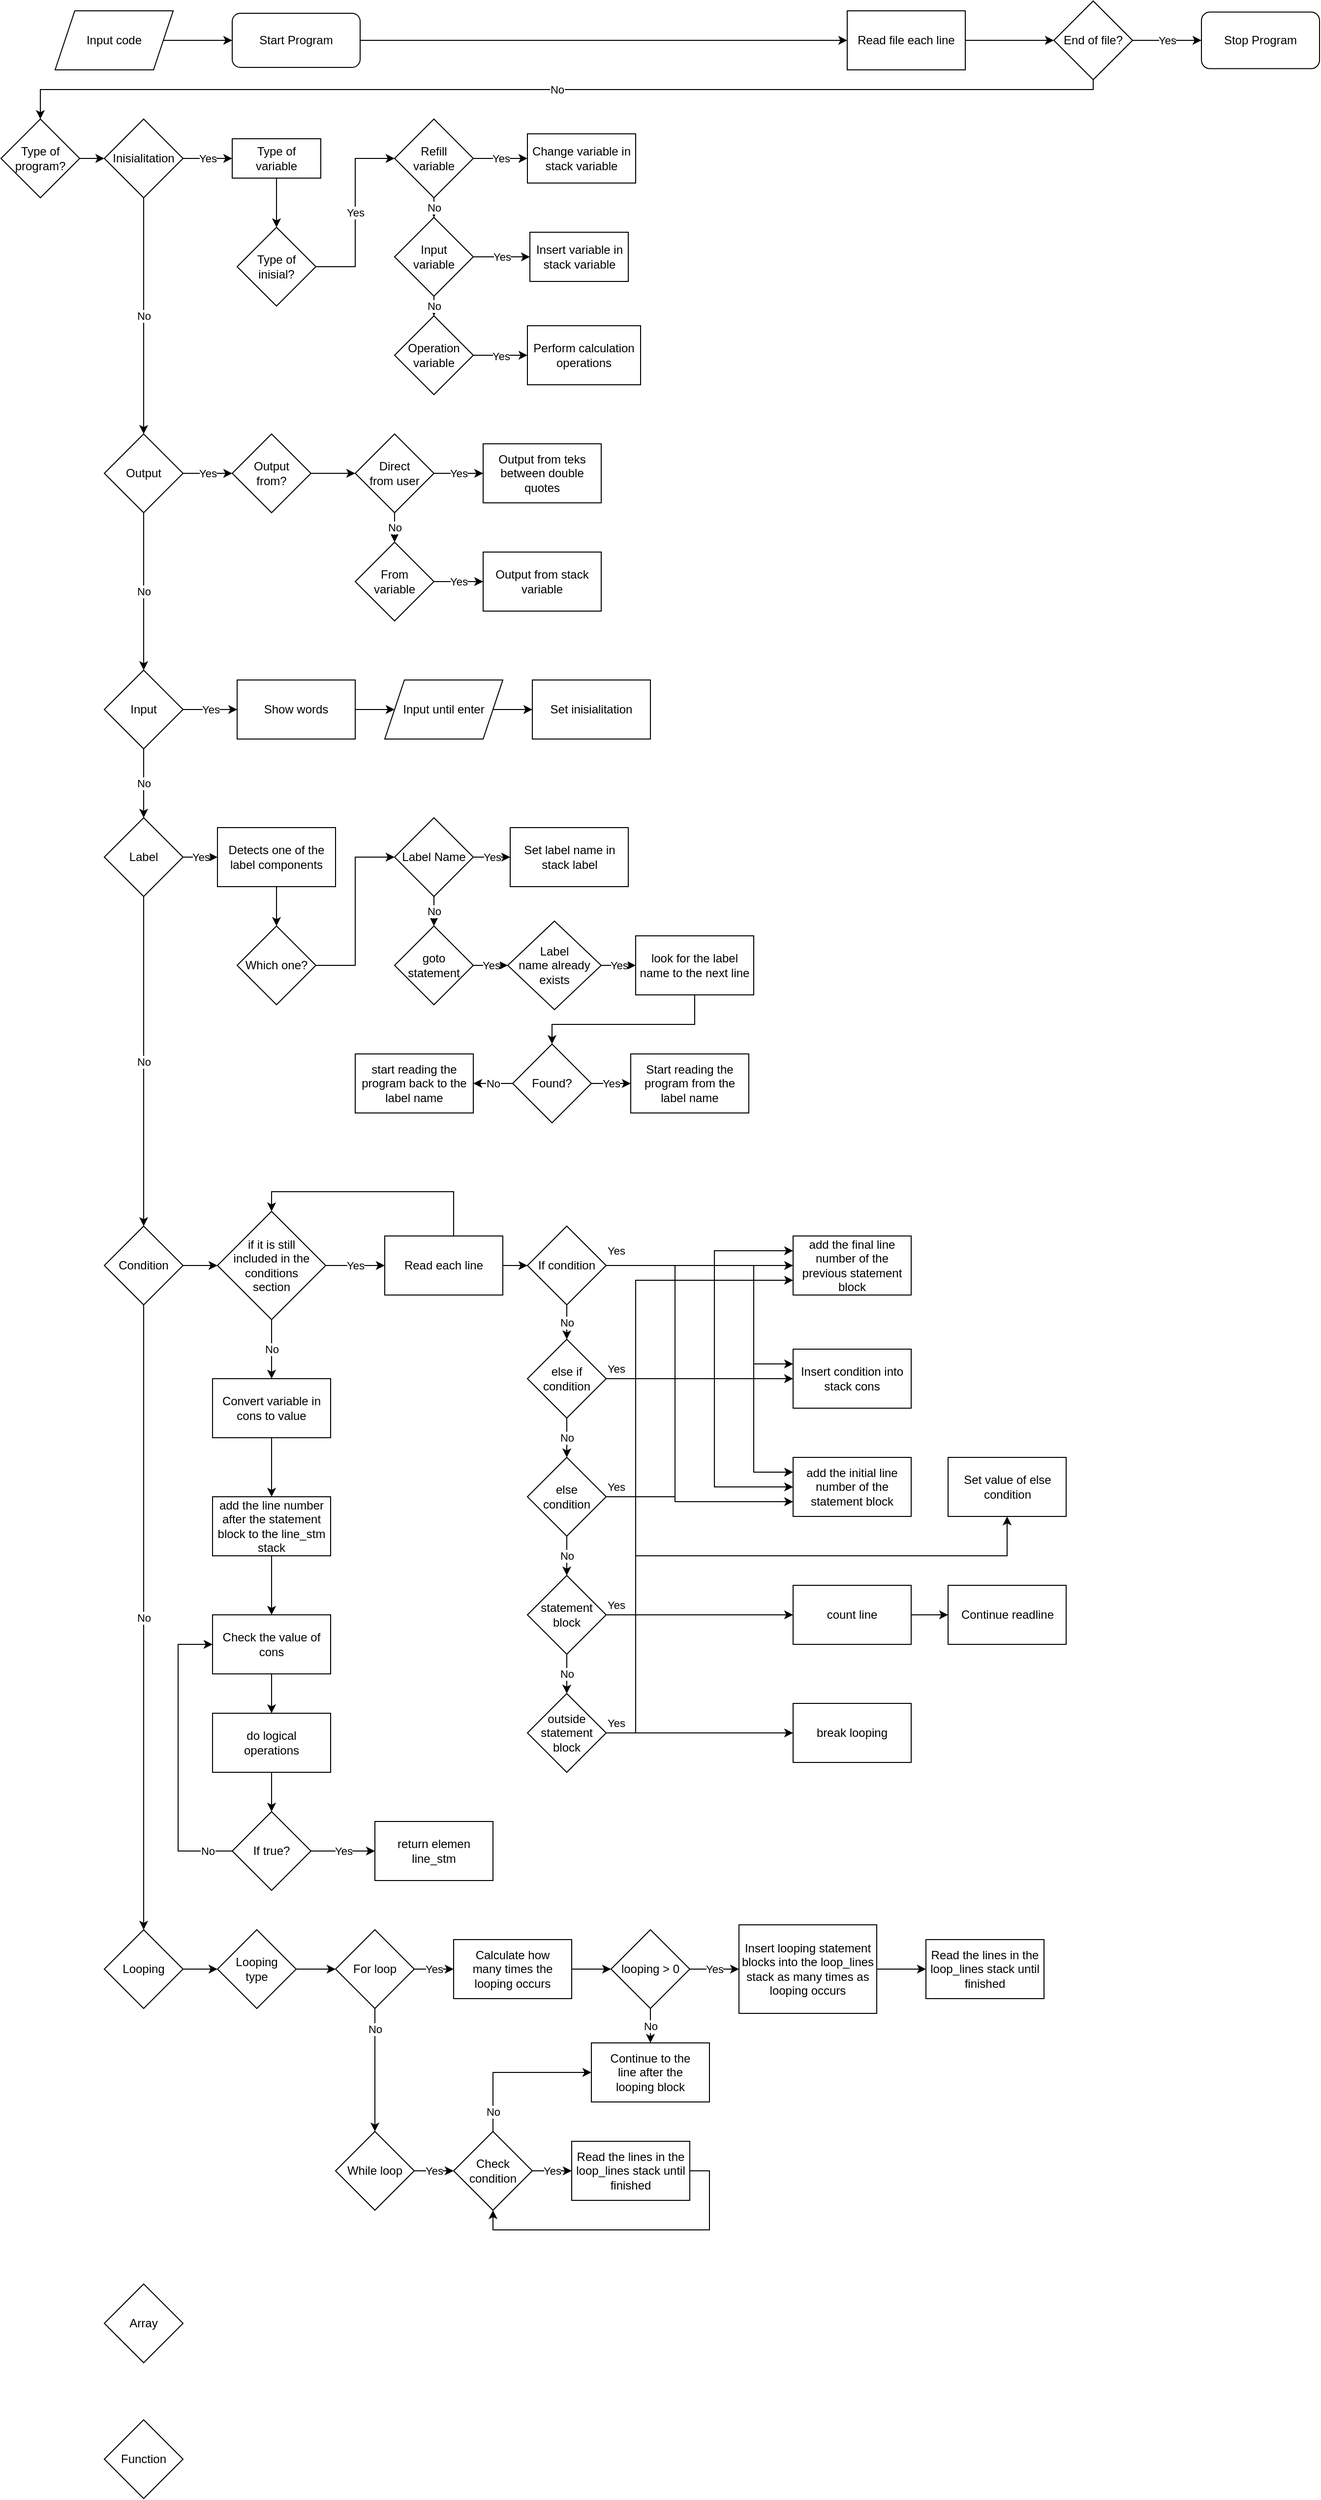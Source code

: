 <mxfile version="22.1.3" type="device">
  <diagram name="Halaman-1" id="1nc28jSzTPdm_pfPCFTR">
    <mxGraphModel dx="1059" dy="669" grid="1" gridSize="10" guides="1" tooltips="1" connect="1" arrows="1" fold="1" page="1" pageScale="1" pageWidth="1500" pageHeight="3000" math="0" shadow="0">
      <root>
        <mxCell id="0" />
        <mxCell id="1" parent="0" />
        <mxCell id="ZSAQHpN-eL0URogZfKka-77" style="edgeStyle=orthogonalEdgeStyle;rounded=0;orthogonalLoop=1;jettySize=auto;html=1;entryX=0;entryY=0.5;entryDx=0;entryDy=0;" parent="1" source="ZSAQHpN-eL0URogZfKka-1" target="ZSAQHpN-eL0URogZfKka-74" edge="1">
          <mxGeometry relative="1" as="geometry" />
        </mxCell>
        <mxCell id="ZSAQHpN-eL0URogZfKka-1" value="Start Program" style="rounded=1;whiteSpace=wrap;html=1;" parent="1" vertex="1">
          <mxGeometry x="255" y="52.5" width="130" height="55" as="geometry" />
        </mxCell>
        <mxCell id="ZSAQHpN-eL0URogZfKka-5" style="edgeStyle=orthogonalEdgeStyle;rounded=0;orthogonalLoop=1;jettySize=auto;html=1;" parent="1" source="ZSAQHpN-eL0URogZfKka-4" target="ZSAQHpN-eL0URogZfKka-1" edge="1">
          <mxGeometry relative="1" as="geometry" />
        </mxCell>
        <mxCell id="ZSAQHpN-eL0URogZfKka-4" value="Input code" style="shape=parallelogram;perimeter=parallelogramPerimeter;whiteSpace=wrap;html=1;fixedSize=1;" parent="1" vertex="1">
          <mxGeometry x="75" y="50" width="120" height="60" as="geometry" />
        </mxCell>
        <mxCell id="ZSAQHpN-eL0URogZfKka-75" value="No" style="edgeStyle=orthogonalEdgeStyle;rounded=0;orthogonalLoop=1;jettySize=auto;html=1;entryX=0.5;entryY=0;entryDx=0;entryDy=0;" parent="1" source="ZSAQHpN-eL0URogZfKka-6" target="ZSAQHpN-eL0URogZfKka-12" edge="1">
          <mxGeometry relative="1" as="geometry">
            <Array as="points">
              <mxPoint x="1130" y="130" />
              <mxPoint x="60" y="130" />
            </Array>
          </mxGeometry>
        </mxCell>
        <mxCell id="ZSAQHpN-eL0URogZfKka-80" value="Yes" style="edgeStyle=orthogonalEdgeStyle;rounded=0;orthogonalLoop=1;jettySize=auto;html=1;entryX=0;entryY=0.5;entryDx=0;entryDy=0;" parent="1" source="ZSAQHpN-eL0URogZfKka-6" target="ZSAQHpN-eL0URogZfKka-10" edge="1">
          <mxGeometry relative="1" as="geometry" />
        </mxCell>
        <mxCell id="ZSAQHpN-eL0URogZfKka-6" value="End of file?" style="rhombus;whiteSpace=wrap;html=1;" parent="1" vertex="1">
          <mxGeometry x="1090" y="40" width="80" height="80" as="geometry" />
        </mxCell>
        <mxCell id="ZSAQHpN-eL0URogZfKka-10" value="Stop Program" style="rounded=1;whiteSpace=wrap;html=1;" parent="1" vertex="1">
          <mxGeometry x="1240" y="51.25" width="120" height="57.5" as="geometry" />
        </mxCell>
        <mxCell id="ZSAQHpN-eL0URogZfKka-81" style="edgeStyle=orthogonalEdgeStyle;rounded=0;orthogonalLoop=1;jettySize=auto;html=1;entryX=0;entryY=0.5;entryDx=0;entryDy=0;" parent="1" source="ZSAQHpN-eL0URogZfKka-12" target="ZSAQHpN-eL0URogZfKka-15" edge="1">
          <mxGeometry relative="1" as="geometry" />
        </mxCell>
        <mxCell id="ZSAQHpN-eL0URogZfKka-12" value="Type of&lt;br&gt;program?" style="rhombus;whiteSpace=wrap;html=1;" parent="1" vertex="1">
          <mxGeometry x="20" y="160" width="80" height="80" as="geometry" />
        </mxCell>
        <mxCell id="ZSAQHpN-eL0URogZfKka-82" value="Yes" style="edgeStyle=orthogonalEdgeStyle;rounded=0;orthogonalLoop=1;jettySize=auto;html=1;entryX=0;entryY=0.5;entryDx=0;entryDy=0;" parent="1" source="ZSAQHpN-eL0URogZfKka-15" target="ZSAQHpN-eL0URogZfKka-31" edge="1">
          <mxGeometry relative="1" as="geometry" />
        </mxCell>
        <mxCell id="ZSAQHpN-eL0URogZfKka-91" value="No" style="edgeStyle=orthogonalEdgeStyle;rounded=0;orthogonalLoop=1;jettySize=auto;html=1;entryX=0.5;entryY=0;entryDx=0;entryDy=0;" parent="1" source="ZSAQHpN-eL0URogZfKka-15" target="ZSAQHpN-eL0URogZfKka-17" edge="1">
          <mxGeometry relative="1" as="geometry" />
        </mxCell>
        <mxCell id="ZSAQHpN-eL0URogZfKka-15" value="Inisialitation" style="rhombus;whiteSpace=wrap;html=1;" parent="1" vertex="1">
          <mxGeometry x="125" y="160" width="80" height="80" as="geometry" />
        </mxCell>
        <mxCell id="GlnXARyJLSY6AlsTLkVo-1" value="Yes" style="edgeStyle=orthogonalEdgeStyle;rounded=0;orthogonalLoop=1;jettySize=auto;html=1;" parent="1" source="ZSAQHpN-eL0URogZfKka-16" target="Cfcv_IyC0T6oTeBfnCyv-1" edge="1">
          <mxGeometry relative="1" as="geometry" />
        </mxCell>
        <mxCell id="GlnXARyJLSY6AlsTLkVo-5" value="No" style="edgeStyle=orthogonalEdgeStyle;rounded=0;orthogonalLoop=1;jettySize=auto;html=1;entryX=0.5;entryY=0;entryDx=0;entryDy=0;" parent="1" source="ZSAQHpN-eL0URogZfKka-16" target="ZSAQHpN-eL0URogZfKka-18" edge="1">
          <mxGeometry relative="1" as="geometry" />
        </mxCell>
        <mxCell id="ZSAQHpN-eL0URogZfKka-16" value="Input" style="rhombus;whiteSpace=wrap;html=1;" parent="1" vertex="1">
          <mxGeometry x="125" y="720" width="80" height="80" as="geometry" />
        </mxCell>
        <mxCell id="ZSAQHpN-eL0URogZfKka-92" value="Yes" style="edgeStyle=orthogonalEdgeStyle;rounded=0;orthogonalLoop=1;jettySize=auto;html=1;entryX=0;entryY=0.5;entryDx=0;entryDy=0;" parent="1" source="ZSAQHpN-eL0URogZfKka-17" target="ZSAQHpN-eL0URogZfKka-36" edge="1">
          <mxGeometry relative="1" as="geometry" />
        </mxCell>
        <mxCell id="ZSAQHpN-eL0URogZfKka-97" value="No" style="edgeStyle=orthogonalEdgeStyle;rounded=0;orthogonalLoop=1;jettySize=auto;html=1;entryX=0.5;entryY=0;entryDx=0;entryDy=0;" parent="1" source="ZSAQHpN-eL0URogZfKka-17" target="ZSAQHpN-eL0URogZfKka-16" edge="1">
          <mxGeometry relative="1" as="geometry" />
        </mxCell>
        <mxCell id="ZSAQHpN-eL0URogZfKka-17" value="Output" style="rhombus;whiteSpace=wrap;html=1;" parent="1" vertex="1">
          <mxGeometry x="125" y="480" width="80" height="80" as="geometry" />
        </mxCell>
        <mxCell id="GlnXARyJLSY6AlsTLkVo-6" value="Yes" style="edgeStyle=orthogonalEdgeStyle;rounded=0;orthogonalLoop=1;jettySize=auto;html=1;entryX=0;entryY=0.5;entryDx=0;entryDy=0;" parent="1" source="ZSAQHpN-eL0URogZfKka-18" target="ZSAQHpN-eL0URogZfKka-46" edge="1">
          <mxGeometry relative="1" as="geometry" />
        </mxCell>
        <mxCell id="GlnXARyJLSY6AlsTLkVo-30" value="No" style="edgeStyle=orthogonalEdgeStyle;rounded=0;orthogonalLoop=1;jettySize=auto;html=1;" parent="1" source="ZSAQHpN-eL0URogZfKka-18" target="ZSAQHpN-eL0URogZfKka-23" edge="1">
          <mxGeometry relative="1" as="geometry" />
        </mxCell>
        <mxCell id="ZSAQHpN-eL0URogZfKka-18" value="Label" style="rhombus;whiteSpace=wrap;html=1;" parent="1" vertex="1">
          <mxGeometry x="125" y="870" width="80" height="80" as="geometry" />
        </mxCell>
        <mxCell id="qdTnBpT35PdAlgAGy0Dm-61" style="edgeStyle=orthogonalEdgeStyle;rounded=0;orthogonalLoop=1;jettySize=auto;html=1;entryX=0;entryY=0.5;entryDx=0;entryDy=0;" parent="1" source="ZSAQHpN-eL0URogZfKka-23" target="qdTnBpT35PdAlgAGy0Dm-60" edge="1">
          <mxGeometry relative="1" as="geometry" />
        </mxCell>
        <mxCell id="qdTnBpT35PdAlgAGy0Dm-76" value="No" style="edgeStyle=orthogonalEdgeStyle;rounded=0;orthogonalLoop=1;jettySize=auto;html=1;entryX=0.5;entryY=0;entryDx=0;entryDy=0;" parent="1" source="ZSAQHpN-eL0URogZfKka-23" target="ZSAQHpN-eL0URogZfKka-24" edge="1">
          <mxGeometry relative="1" as="geometry" />
        </mxCell>
        <mxCell id="ZSAQHpN-eL0URogZfKka-23" value="Condition" style="rhombus;whiteSpace=wrap;html=1;" parent="1" vertex="1">
          <mxGeometry x="125" y="1285" width="80" height="80" as="geometry" />
        </mxCell>
        <mxCell id="75P_NYDrBn0C4KE_tptM-26" style="edgeStyle=orthogonalEdgeStyle;rounded=0;orthogonalLoop=1;jettySize=auto;html=1;entryX=0;entryY=0.5;entryDx=0;entryDy=0;" edge="1" parent="1" source="ZSAQHpN-eL0URogZfKka-24" target="75P_NYDrBn0C4KE_tptM-9">
          <mxGeometry relative="1" as="geometry" />
        </mxCell>
        <mxCell id="ZSAQHpN-eL0URogZfKka-24" value="Looping" style="rhombus;whiteSpace=wrap;html=1;" parent="1" vertex="1">
          <mxGeometry x="125" y="2000" width="80" height="80" as="geometry" />
        </mxCell>
        <mxCell id="ZSAQHpN-eL0URogZfKka-25" value="Array" style="rhombus;whiteSpace=wrap;html=1;" parent="1" vertex="1">
          <mxGeometry x="125" y="2360" width="80" height="80" as="geometry" />
        </mxCell>
        <mxCell id="ZSAQHpN-eL0URogZfKka-26" value="Function" style="rhombus;whiteSpace=wrap;html=1;" parent="1" vertex="1">
          <mxGeometry x="125" y="2498" width="80" height="80" as="geometry" />
        </mxCell>
        <mxCell id="ZSAQHpN-eL0URogZfKka-84" value="Yes" style="edgeStyle=orthogonalEdgeStyle;rounded=0;orthogonalLoop=1;jettySize=auto;html=1;entryX=0;entryY=0.5;entryDx=0;entryDy=0;" parent="1" source="ZSAQHpN-eL0URogZfKka-27" target="ZSAQHpN-eL0URogZfKka-29" edge="1">
          <mxGeometry relative="1" as="geometry" />
        </mxCell>
        <mxCell id="ZSAQHpN-eL0URogZfKka-27" value="Type of&lt;br&gt;inisial?" style="rhombus;whiteSpace=wrap;html=1;" parent="1" vertex="1">
          <mxGeometry x="260" y="270" width="80" height="80" as="geometry" />
        </mxCell>
        <mxCell id="ZSAQHpN-eL0URogZfKka-86" value="No" style="edgeStyle=orthogonalEdgeStyle;rounded=0;orthogonalLoop=1;jettySize=auto;html=1;" parent="1" source="ZSAQHpN-eL0URogZfKka-28" target="ZSAQHpN-eL0URogZfKka-30" edge="1">
          <mxGeometry relative="1" as="geometry" />
        </mxCell>
        <mxCell id="ZSAQHpN-eL0URogZfKka-89" value="Yes" style="edgeStyle=orthogonalEdgeStyle;rounded=0;orthogonalLoop=1;jettySize=auto;html=1;entryX=0;entryY=0.5;entryDx=0;entryDy=0;" parent="1" source="ZSAQHpN-eL0URogZfKka-28" target="ZSAQHpN-eL0URogZfKka-32" edge="1">
          <mxGeometry relative="1" as="geometry" />
        </mxCell>
        <mxCell id="ZSAQHpN-eL0URogZfKka-28" value="Input&lt;br&gt;variable" style="rhombus;whiteSpace=wrap;html=1;" parent="1" vertex="1">
          <mxGeometry x="420" y="260" width="80" height="80" as="geometry" />
        </mxCell>
        <mxCell id="ZSAQHpN-eL0URogZfKka-85" value="No" style="edgeStyle=orthogonalEdgeStyle;rounded=0;orthogonalLoop=1;jettySize=auto;html=1;entryX=0.5;entryY=0;entryDx=0;entryDy=0;" parent="1" source="ZSAQHpN-eL0URogZfKka-29" target="ZSAQHpN-eL0URogZfKka-28" edge="1">
          <mxGeometry relative="1" as="geometry" />
        </mxCell>
        <mxCell id="ZSAQHpN-eL0URogZfKka-88" value="Yes" style="edgeStyle=orthogonalEdgeStyle;rounded=0;orthogonalLoop=1;jettySize=auto;html=1;entryX=0;entryY=0.5;entryDx=0;entryDy=0;" parent="1" source="ZSAQHpN-eL0URogZfKka-29" target="ZSAQHpN-eL0URogZfKka-33" edge="1">
          <mxGeometry relative="1" as="geometry" />
        </mxCell>
        <mxCell id="ZSAQHpN-eL0URogZfKka-29" value="Refill&lt;br&gt;variable" style="rhombus;whiteSpace=wrap;html=1;" parent="1" vertex="1">
          <mxGeometry x="420" y="160" width="80" height="80" as="geometry" />
        </mxCell>
        <mxCell id="ZSAQHpN-eL0URogZfKka-90" value="Yes" style="edgeStyle=orthogonalEdgeStyle;rounded=0;orthogonalLoop=1;jettySize=auto;html=1;entryX=0;entryY=0.5;entryDx=0;entryDy=0;" parent="1" source="ZSAQHpN-eL0URogZfKka-30" edge="1">
          <mxGeometry relative="1" as="geometry">
            <mxPoint x="555" y="400" as="targetPoint" />
          </mxGeometry>
        </mxCell>
        <mxCell id="ZSAQHpN-eL0URogZfKka-30" value="Operation&lt;br&gt;variable" style="rhombus;whiteSpace=wrap;html=1;" parent="1" vertex="1">
          <mxGeometry x="420" y="360" width="80" height="80" as="geometry" />
        </mxCell>
        <mxCell id="ZSAQHpN-eL0URogZfKka-83" style="edgeStyle=orthogonalEdgeStyle;rounded=0;orthogonalLoop=1;jettySize=auto;html=1;entryX=0.5;entryY=0;entryDx=0;entryDy=0;" parent="1" source="ZSAQHpN-eL0URogZfKka-31" target="ZSAQHpN-eL0URogZfKka-27" edge="1">
          <mxGeometry relative="1" as="geometry" />
        </mxCell>
        <mxCell id="ZSAQHpN-eL0URogZfKka-31" value="Type of&lt;br&gt;variable" style="rounded=0;whiteSpace=wrap;html=1;" parent="1" vertex="1">
          <mxGeometry x="255" y="180" width="90" height="40" as="geometry" />
        </mxCell>
        <mxCell id="ZSAQHpN-eL0URogZfKka-32" value="Insert variable in&lt;br&gt;stack variable" style="rounded=0;whiteSpace=wrap;html=1;" parent="1" vertex="1">
          <mxGeometry x="557.5" y="275" width="100" height="50" as="geometry" />
        </mxCell>
        <mxCell id="ZSAQHpN-eL0URogZfKka-33" value="Change variable in&lt;br&gt;stack variable" style="rounded=0;whiteSpace=wrap;html=1;" parent="1" vertex="1">
          <mxGeometry x="555" y="175" width="110" height="50" as="geometry" />
        </mxCell>
        <mxCell id="ZSAQHpN-eL0URogZfKka-35" value="Perform calculation operations" style="rounded=0;whiteSpace=wrap;html=1;" parent="1" vertex="1">
          <mxGeometry x="555" y="370" width="115" height="60" as="geometry" />
        </mxCell>
        <mxCell id="ZSAQHpN-eL0URogZfKka-93" style="edgeStyle=orthogonalEdgeStyle;rounded=0;orthogonalLoop=1;jettySize=auto;html=1;entryX=0;entryY=0.5;entryDx=0;entryDy=0;" parent="1" source="ZSAQHpN-eL0URogZfKka-36" target="ZSAQHpN-eL0URogZfKka-37" edge="1">
          <mxGeometry relative="1" as="geometry" />
        </mxCell>
        <mxCell id="ZSAQHpN-eL0URogZfKka-36" value="Output&lt;br&gt;from?" style="rhombus;whiteSpace=wrap;html=1;" parent="1" vertex="1">
          <mxGeometry x="255" y="480" width="80" height="80" as="geometry" />
        </mxCell>
        <mxCell id="ZSAQHpN-eL0URogZfKka-94" value="No" style="edgeStyle=orthogonalEdgeStyle;rounded=0;orthogonalLoop=1;jettySize=auto;html=1;entryX=0.5;entryY=0;entryDx=0;entryDy=0;" parent="1" source="ZSAQHpN-eL0URogZfKka-37" target="ZSAQHpN-eL0URogZfKka-38" edge="1">
          <mxGeometry relative="1" as="geometry" />
        </mxCell>
        <mxCell id="ZSAQHpN-eL0URogZfKka-95" value="Yes" style="edgeStyle=orthogonalEdgeStyle;rounded=0;orthogonalLoop=1;jettySize=auto;html=1;entryX=0;entryY=0.5;entryDx=0;entryDy=0;" parent="1" source="ZSAQHpN-eL0URogZfKka-37" target="ZSAQHpN-eL0URogZfKka-39" edge="1">
          <mxGeometry relative="1" as="geometry" />
        </mxCell>
        <mxCell id="ZSAQHpN-eL0URogZfKka-37" value="Direct&lt;br&gt;from user" style="rhombus;whiteSpace=wrap;html=1;" parent="1" vertex="1">
          <mxGeometry x="380" y="480" width="80" height="80" as="geometry" />
        </mxCell>
        <mxCell id="ZSAQHpN-eL0URogZfKka-96" value="Yes" style="edgeStyle=orthogonalEdgeStyle;rounded=0;orthogonalLoop=1;jettySize=auto;html=1;entryX=0;entryY=0.5;entryDx=0;entryDy=0;" parent="1" source="ZSAQHpN-eL0URogZfKka-38" target="ZSAQHpN-eL0URogZfKka-40" edge="1">
          <mxGeometry relative="1" as="geometry" />
        </mxCell>
        <mxCell id="ZSAQHpN-eL0URogZfKka-38" value="From&lt;br&gt;variable" style="rhombus;whiteSpace=wrap;html=1;" parent="1" vertex="1">
          <mxGeometry x="380" y="590" width="80" height="80" as="geometry" />
        </mxCell>
        <mxCell id="ZSAQHpN-eL0URogZfKka-39" value="Output from teks&lt;br&gt;between double quotes" style="rounded=0;whiteSpace=wrap;html=1;" parent="1" vertex="1">
          <mxGeometry x="510" y="490" width="120" height="60" as="geometry" />
        </mxCell>
        <mxCell id="ZSAQHpN-eL0URogZfKka-40" value="Output from stack variable" style="rounded=0;whiteSpace=wrap;html=1;" parent="1" vertex="1">
          <mxGeometry x="510" y="600" width="120" height="60" as="geometry" />
        </mxCell>
        <mxCell id="GlnXARyJLSY6AlsTLkVo-4" style="edgeStyle=orthogonalEdgeStyle;rounded=0;orthogonalLoop=1;jettySize=auto;html=1;entryX=0;entryY=0.5;entryDx=0;entryDy=0;" parent="1" source="ZSAQHpN-eL0URogZfKka-42" target="ZSAQHpN-eL0URogZfKka-43" edge="1">
          <mxGeometry relative="1" as="geometry" />
        </mxCell>
        <mxCell id="ZSAQHpN-eL0URogZfKka-42" value="Input until enter" style="shape=parallelogram;perimeter=parallelogramPerimeter;whiteSpace=wrap;html=1;fixedSize=1;" parent="1" vertex="1">
          <mxGeometry x="410" y="730" width="120" height="60" as="geometry" />
        </mxCell>
        <mxCell id="ZSAQHpN-eL0URogZfKka-43" value="Set inisialitation" style="rounded=0;whiteSpace=wrap;html=1;" parent="1" vertex="1">
          <mxGeometry x="560" y="730" width="120" height="60" as="geometry" />
        </mxCell>
        <mxCell id="GlnXARyJLSY6AlsTLkVo-8" style="edgeStyle=orthogonalEdgeStyle;rounded=0;orthogonalLoop=1;jettySize=auto;html=1;entryX=0;entryY=0.5;entryDx=0;entryDy=0;" parent="1" source="ZSAQHpN-eL0URogZfKka-45" target="ZSAQHpN-eL0URogZfKka-47" edge="1">
          <mxGeometry relative="1" as="geometry" />
        </mxCell>
        <mxCell id="ZSAQHpN-eL0URogZfKka-45" value="Which one?" style="rhombus;whiteSpace=wrap;html=1;" parent="1" vertex="1">
          <mxGeometry x="260" y="980" width="80" height="80" as="geometry" />
        </mxCell>
        <mxCell id="GlnXARyJLSY6AlsTLkVo-7" style="edgeStyle=orthogonalEdgeStyle;rounded=0;orthogonalLoop=1;jettySize=auto;html=1;entryX=0.5;entryY=0;entryDx=0;entryDy=0;" parent="1" source="ZSAQHpN-eL0URogZfKka-46" target="ZSAQHpN-eL0URogZfKka-45" edge="1">
          <mxGeometry relative="1" as="geometry" />
        </mxCell>
        <mxCell id="ZSAQHpN-eL0URogZfKka-46" value="Detects one of the label components" style="rounded=0;whiteSpace=wrap;html=1;" parent="1" vertex="1">
          <mxGeometry x="240" y="880" width="120" height="60" as="geometry" />
        </mxCell>
        <mxCell id="GlnXARyJLSY6AlsTLkVo-9" value="No" style="edgeStyle=orthogonalEdgeStyle;rounded=0;orthogonalLoop=1;jettySize=auto;html=1;entryX=0.5;entryY=0;entryDx=0;entryDy=0;" parent="1" source="ZSAQHpN-eL0URogZfKka-47" target="ZSAQHpN-eL0URogZfKka-48" edge="1">
          <mxGeometry relative="1" as="geometry" />
        </mxCell>
        <mxCell id="GlnXARyJLSY6AlsTLkVo-39" value="Yes" style="edgeStyle=orthogonalEdgeStyle;rounded=0;orthogonalLoop=1;jettySize=auto;html=1;entryX=0;entryY=0.5;entryDx=0;entryDy=0;" parent="1" source="ZSAQHpN-eL0URogZfKka-47" target="ZSAQHpN-eL0URogZfKka-56" edge="1">
          <mxGeometry relative="1" as="geometry" />
        </mxCell>
        <mxCell id="ZSAQHpN-eL0URogZfKka-47" value="Label Name" style="rhombus;whiteSpace=wrap;html=1;" parent="1" vertex="1">
          <mxGeometry x="420" y="870" width="80" height="80" as="geometry" />
        </mxCell>
        <mxCell id="GlnXARyJLSY6AlsTLkVo-40" value="Yes" style="edgeStyle=orthogonalEdgeStyle;rounded=0;orthogonalLoop=1;jettySize=auto;html=1;entryX=0;entryY=0.5;entryDx=0;entryDy=0;" parent="1" source="ZSAQHpN-eL0URogZfKka-48" target="ZSAQHpN-eL0URogZfKka-57" edge="1">
          <mxGeometry relative="1" as="geometry" />
        </mxCell>
        <mxCell id="ZSAQHpN-eL0URogZfKka-48" value="goto statement" style="rhombus;whiteSpace=wrap;html=1;" parent="1" vertex="1">
          <mxGeometry x="420" y="980" width="80" height="80" as="geometry" />
        </mxCell>
        <mxCell id="ZSAQHpN-eL0URogZfKka-56" value="Set label name in stack label" style="rounded=0;whiteSpace=wrap;html=1;" parent="1" vertex="1">
          <mxGeometry x="537.5" y="880" width="120" height="60" as="geometry" />
        </mxCell>
        <mxCell id="GlnXARyJLSY6AlsTLkVo-24" value="Yes" style="edgeStyle=orthogonalEdgeStyle;rounded=0;orthogonalLoop=1;jettySize=auto;html=1;" parent="1" source="ZSAQHpN-eL0URogZfKka-57" target="ZSAQHpN-eL0URogZfKka-61" edge="1">
          <mxGeometry relative="1" as="geometry" />
        </mxCell>
        <mxCell id="ZSAQHpN-eL0URogZfKka-57" value="Label&lt;br&gt;name already&lt;br&gt;exists" style="rhombus;whiteSpace=wrap;html=1;" parent="1" vertex="1">
          <mxGeometry x="535" y="975" width="95" height="90" as="geometry" />
        </mxCell>
        <mxCell id="ZSAQHpN-eL0URogZfKka-60" value="start reading the program back to the label name" style="rounded=0;whiteSpace=wrap;html=1;" parent="1" vertex="1">
          <mxGeometry x="380" y="1110" width="120" height="60" as="geometry" />
        </mxCell>
        <mxCell id="uN4aGtHSdWK0itQ-bQ4U-1" style="edgeStyle=orthogonalEdgeStyle;rounded=0;orthogonalLoop=1;jettySize=auto;html=1;entryX=0.5;entryY=0;entryDx=0;entryDy=0;" parent="1" source="ZSAQHpN-eL0URogZfKka-61" target="ZSAQHpN-eL0URogZfKka-62" edge="1">
          <mxGeometry relative="1" as="geometry">
            <Array as="points">
              <mxPoint x="725" y="1080" />
              <mxPoint x="580" y="1080" />
            </Array>
          </mxGeometry>
        </mxCell>
        <mxCell id="ZSAQHpN-eL0URogZfKka-61" value="look for the label name to the next line" style="rounded=0;whiteSpace=wrap;html=1;" parent="1" vertex="1">
          <mxGeometry x="665" y="990" width="120" height="60" as="geometry" />
        </mxCell>
        <mxCell id="GlnXARyJLSY6AlsTLkVo-27" value="Yes" style="edgeStyle=orthogonalEdgeStyle;rounded=0;orthogonalLoop=1;jettySize=auto;html=1;entryX=0;entryY=0.5;entryDx=0;entryDy=0;" parent="1" source="ZSAQHpN-eL0URogZfKka-62" target="ZSAQHpN-eL0URogZfKka-63" edge="1">
          <mxGeometry relative="1" as="geometry" />
        </mxCell>
        <mxCell id="GlnXARyJLSY6AlsTLkVo-28" value="No" style="edgeStyle=orthogonalEdgeStyle;rounded=0;orthogonalLoop=1;jettySize=auto;html=1;" parent="1" source="ZSAQHpN-eL0URogZfKka-62" target="ZSAQHpN-eL0URogZfKka-60" edge="1">
          <mxGeometry relative="1" as="geometry" />
        </mxCell>
        <mxCell id="ZSAQHpN-eL0URogZfKka-62" value="Found?" style="rhombus;whiteSpace=wrap;html=1;" parent="1" vertex="1">
          <mxGeometry x="540" y="1100" width="80" height="80" as="geometry" />
        </mxCell>
        <mxCell id="ZSAQHpN-eL0URogZfKka-63" value="Start reading the program from the label name" style="rounded=0;whiteSpace=wrap;html=1;" parent="1" vertex="1">
          <mxGeometry x="660" y="1110" width="120" height="60" as="geometry" />
        </mxCell>
        <mxCell id="qdTnBpT35PdAlgAGy0Dm-9" value="No" style="edgeStyle=orthogonalEdgeStyle;rounded=0;orthogonalLoop=1;jettySize=auto;html=1;" parent="1" source="ZSAQHpN-eL0URogZfKka-65" target="ZSAQHpN-eL0URogZfKka-66" edge="1">
          <mxGeometry relative="1" as="geometry" />
        </mxCell>
        <mxCell id="qdTnBpT35PdAlgAGy0Dm-44" style="edgeStyle=orthogonalEdgeStyle;rounded=0;orthogonalLoop=1;jettySize=auto;html=1;entryX=0;entryY=0.25;entryDx=0;entryDy=0;" parent="1" source="ZSAQHpN-eL0URogZfKka-65" target="qdTnBpT35PdAlgAGy0Dm-17" edge="1">
          <mxGeometry relative="1" as="geometry">
            <Array as="points">
              <mxPoint x="785" y="1325" />
              <mxPoint x="785" y="1425" />
            </Array>
          </mxGeometry>
        </mxCell>
        <mxCell id="qdTnBpT35PdAlgAGy0Dm-45" value="Yes" style="edgeStyle=orthogonalEdgeStyle;rounded=0;orthogonalLoop=1;jettySize=auto;html=1;entryX=0;entryY=0.25;entryDx=0;entryDy=0;" parent="1" source="ZSAQHpN-eL0URogZfKka-65" target="qdTnBpT35PdAlgAGy0Dm-19" edge="1">
          <mxGeometry x="-0.95" y="15" relative="1" as="geometry">
            <Array as="points">
              <mxPoint x="785" y="1325" />
              <mxPoint x="785" y="1535" />
            </Array>
            <mxPoint as="offset" />
          </mxGeometry>
        </mxCell>
        <mxCell id="ZSAQHpN-eL0URogZfKka-65" value="If condition" style="rhombus;whiteSpace=wrap;html=1;" parent="1" vertex="1">
          <mxGeometry x="555" y="1285" width="80" height="80" as="geometry" />
        </mxCell>
        <mxCell id="qdTnBpT35PdAlgAGy0Dm-12" value="No" style="edgeStyle=orthogonalEdgeStyle;rounded=0;orthogonalLoop=1;jettySize=auto;html=1;entryX=0.5;entryY=0;entryDx=0;entryDy=0;" parent="1" source="ZSAQHpN-eL0URogZfKka-66" target="ZSAQHpN-eL0URogZfKka-67" edge="1">
          <mxGeometry relative="1" as="geometry" />
        </mxCell>
        <mxCell id="qdTnBpT35PdAlgAGy0Dm-46" style="edgeStyle=orthogonalEdgeStyle;rounded=0;orthogonalLoop=1;jettySize=auto;html=1;entryX=0;entryY=0.25;entryDx=0;entryDy=0;" parent="1" source="ZSAQHpN-eL0URogZfKka-66" target="qdTnBpT35PdAlgAGy0Dm-6" edge="1">
          <mxGeometry relative="1" as="geometry">
            <Array as="points">
              <mxPoint x="745" y="1440" />
              <mxPoint x="745" y="1310" />
            </Array>
          </mxGeometry>
        </mxCell>
        <mxCell id="qdTnBpT35PdAlgAGy0Dm-47" style="edgeStyle=orthogonalEdgeStyle;rounded=0;orthogonalLoop=1;jettySize=auto;html=1;entryX=0;entryY=0.5;entryDx=0;entryDy=0;" parent="1" source="ZSAQHpN-eL0URogZfKka-66" target="qdTnBpT35PdAlgAGy0Dm-17" edge="1">
          <mxGeometry relative="1" as="geometry" />
        </mxCell>
        <mxCell id="qdTnBpT35PdAlgAGy0Dm-48" value="Yes" style="edgeStyle=orthogonalEdgeStyle;rounded=0;orthogonalLoop=1;jettySize=auto;html=1;entryX=0;entryY=0.5;entryDx=0;entryDy=0;" parent="1" source="ZSAQHpN-eL0URogZfKka-66" target="qdTnBpT35PdAlgAGy0Dm-19" edge="1">
          <mxGeometry x="-0.933" y="10" relative="1" as="geometry">
            <Array as="points">
              <mxPoint x="745" y="1440" />
              <mxPoint x="745" y="1550" />
            </Array>
            <mxPoint as="offset" />
          </mxGeometry>
        </mxCell>
        <mxCell id="ZSAQHpN-eL0URogZfKka-66" value="else if&lt;br&gt;condition" style="rhombus;whiteSpace=wrap;html=1;" parent="1" vertex="1">
          <mxGeometry x="555" y="1400" width="80" height="80" as="geometry" />
        </mxCell>
        <mxCell id="qdTnBpT35PdAlgAGy0Dm-31" value="No" style="edgeStyle=orthogonalEdgeStyle;rounded=0;orthogonalLoop=1;jettySize=auto;html=1;entryX=0.5;entryY=0;entryDx=0;entryDy=0;" parent="1" source="ZSAQHpN-eL0URogZfKka-67" target="qdTnBpT35PdAlgAGy0Dm-2" edge="1">
          <mxGeometry relative="1" as="geometry" />
        </mxCell>
        <mxCell id="qdTnBpT35PdAlgAGy0Dm-49" style="edgeStyle=orthogonalEdgeStyle;rounded=0;orthogonalLoop=1;jettySize=auto;html=1;entryX=0;entryY=0.5;entryDx=0;entryDy=0;" parent="1" source="ZSAQHpN-eL0URogZfKka-67" target="qdTnBpT35PdAlgAGy0Dm-6" edge="1">
          <mxGeometry relative="1" as="geometry">
            <Array as="points">
              <mxPoint x="705" y="1560" />
              <mxPoint x="705" y="1325" />
            </Array>
          </mxGeometry>
        </mxCell>
        <mxCell id="qdTnBpT35PdAlgAGy0Dm-50" value="Yes" style="edgeStyle=orthogonalEdgeStyle;rounded=0;orthogonalLoop=1;jettySize=auto;html=1;entryX=0;entryY=0.75;entryDx=0;entryDy=0;" parent="1" source="ZSAQHpN-eL0URogZfKka-67" target="qdTnBpT35PdAlgAGy0Dm-19" edge="1">
          <mxGeometry x="-0.897" y="10" relative="1" as="geometry">
            <Array as="points">
              <mxPoint x="705" y="1560" />
              <mxPoint x="705" y="1565" />
            </Array>
            <mxPoint as="offset" />
          </mxGeometry>
        </mxCell>
        <mxCell id="qdTnBpT35PdAlgAGy0Dm-54" style="edgeStyle=orthogonalEdgeStyle;rounded=0;orthogonalLoop=1;jettySize=auto;html=1;entryX=0.5;entryY=1;entryDx=0;entryDy=0;" parent="1" source="ZSAQHpN-eL0URogZfKka-67" target="qdTnBpT35PdAlgAGy0Dm-29" edge="1">
          <mxGeometry relative="1" as="geometry">
            <Array as="points">
              <mxPoint x="665" y="1560" />
              <mxPoint x="665" y="1620" />
              <mxPoint x="1043" y="1620" />
            </Array>
          </mxGeometry>
        </mxCell>
        <mxCell id="ZSAQHpN-eL0URogZfKka-67" value="else&lt;br&gt;condition" style="rhombus;whiteSpace=wrap;html=1;" parent="1" vertex="1">
          <mxGeometry x="555" y="1520" width="80" height="80" as="geometry" />
        </mxCell>
        <mxCell id="ZSAQHpN-eL0URogZfKka-76" style="edgeStyle=orthogonalEdgeStyle;rounded=0;orthogonalLoop=1;jettySize=auto;html=1;entryX=0;entryY=0.5;entryDx=0;entryDy=0;" parent="1" source="ZSAQHpN-eL0URogZfKka-74" target="ZSAQHpN-eL0URogZfKka-6" edge="1">
          <mxGeometry relative="1" as="geometry" />
        </mxCell>
        <mxCell id="ZSAQHpN-eL0URogZfKka-74" value="Read file each line" style="rounded=0;whiteSpace=wrap;html=1;" parent="1" vertex="1">
          <mxGeometry x="880" y="50" width="120" height="60" as="geometry" />
        </mxCell>
        <mxCell id="GlnXARyJLSY6AlsTLkVo-3" style="edgeStyle=orthogonalEdgeStyle;rounded=0;orthogonalLoop=1;jettySize=auto;html=1;entryX=0;entryY=0.5;entryDx=0;entryDy=0;" parent="1" source="Cfcv_IyC0T6oTeBfnCyv-1" target="ZSAQHpN-eL0URogZfKka-42" edge="1">
          <mxGeometry relative="1" as="geometry" />
        </mxCell>
        <mxCell id="Cfcv_IyC0T6oTeBfnCyv-1" value="Show words" style="rounded=0;whiteSpace=wrap;html=1;" parent="1" vertex="1">
          <mxGeometry x="260" y="730" width="120" height="60" as="geometry" />
        </mxCell>
        <mxCell id="qdTnBpT35PdAlgAGy0Dm-34" value="No" style="edgeStyle=orthogonalEdgeStyle;rounded=0;orthogonalLoop=1;jettySize=auto;html=1;entryX=0.5;entryY=0;entryDx=0;entryDy=0;" parent="1" source="qdTnBpT35PdAlgAGy0Dm-2" target="qdTnBpT35PdAlgAGy0Dm-3" edge="1">
          <mxGeometry relative="1" as="geometry" />
        </mxCell>
        <mxCell id="qdTnBpT35PdAlgAGy0Dm-36" value="Yes" style="edgeStyle=orthogonalEdgeStyle;rounded=0;orthogonalLoop=1;jettySize=auto;html=1;entryX=0;entryY=0.5;entryDx=0;entryDy=0;" parent="1" source="qdTnBpT35PdAlgAGy0Dm-2" target="qdTnBpT35PdAlgAGy0Dm-35" edge="1">
          <mxGeometry x="-0.895" y="10" relative="1" as="geometry">
            <mxPoint as="offset" />
          </mxGeometry>
        </mxCell>
        <mxCell id="qdTnBpT35PdAlgAGy0Dm-2" value="statement block" style="rhombus;whiteSpace=wrap;html=1;" parent="1" vertex="1">
          <mxGeometry x="555" y="1640" width="80" height="80" as="geometry" />
        </mxCell>
        <mxCell id="qdTnBpT35PdAlgAGy0Dm-52" style="edgeStyle=orthogonalEdgeStyle;rounded=0;orthogonalLoop=1;jettySize=auto;html=1;entryX=0;entryY=0.75;entryDx=0;entryDy=0;" parent="1" source="qdTnBpT35PdAlgAGy0Dm-3" target="qdTnBpT35PdAlgAGy0Dm-6" edge="1">
          <mxGeometry relative="1" as="geometry">
            <Array as="points">
              <mxPoint x="665" y="1800" />
              <mxPoint x="665" y="1340" />
            </Array>
          </mxGeometry>
        </mxCell>
        <mxCell id="qdTnBpT35PdAlgAGy0Dm-56" value="Yes" style="edgeStyle=orthogonalEdgeStyle;rounded=0;orthogonalLoop=1;jettySize=auto;html=1;entryX=0;entryY=0.5;entryDx=0;entryDy=0;" parent="1" source="qdTnBpT35PdAlgAGy0Dm-3" target="qdTnBpT35PdAlgAGy0Dm-55" edge="1">
          <mxGeometry x="-0.895" y="10" relative="1" as="geometry">
            <mxPoint as="offset" />
          </mxGeometry>
        </mxCell>
        <mxCell id="qdTnBpT35PdAlgAGy0Dm-3" value="outside statement block" style="rhombus;whiteSpace=wrap;html=1;" parent="1" vertex="1">
          <mxGeometry x="555" y="1760" width="80" height="80" as="geometry" />
        </mxCell>
        <mxCell id="qdTnBpT35PdAlgAGy0Dm-6" value="add the final line number of the previous statement block" style="rounded=0;whiteSpace=wrap;html=1;" parent="1" vertex="1">
          <mxGeometry x="825" y="1295" width="120" height="60" as="geometry" />
        </mxCell>
        <mxCell id="qdTnBpT35PdAlgAGy0Dm-17" value="Insert condition into stack cons" style="rounded=0;whiteSpace=wrap;html=1;" parent="1" vertex="1">
          <mxGeometry x="825" y="1410" width="120" height="60" as="geometry" />
        </mxCell>
        <mxCell id="qdTnBpT35PdAlgAGy0Dm-19" value="add the initial line number of the statement block" style="rounded=0;whiteSpace=wrap;html=1;" parent="1" vertex="1">
          <mxGeometry x="825" y="1520" width="120" height="60" as="geometry" />
        </mxCell>
        <mxCell id="qdTnBpT35PdAlgAGy0Dm-29" value="Set value of else condition" style="rounded=0;whiteSpace=wrap;html=1;" parent="1" vertex="1">
          <mxGeometry x="982.5" y="1520" width="120" height="60" as="geometry" />
        </mxCell>
        <mxCell id="qdTnBpT35PdAlgAGy0Dm-32" value="Continue readline" style="rounded=0;whiteSpace=wrap;html=1;" parent="1" vertex="1">
          <mxGeometry x="982.5" y="1650" width="120" height="60" as="geometry" />
        </mxCell>
        <mxCell id="qdTnBpT35PdAlgAGy0Dm-37" style="edgeStyle=orthogonalEdgeStyle;rounded=0;orthogonalLoop=1;jettySize=auto;html=1;entryX=0;entryY=0.5;entryDx=0;entryDy=0;" parent="1" source="qdTnBpT35PdAlgAGy0Dm-35" target="qdTnBpT35PdAlgAGy0Dm-32" edge="1">
          <mxGeometry relative="1" as="geometry" />
        </mxCell>
        <mxCell id="qdTnBpT35PdAlgAGy0Dm-35" value="count line" style="rounded=0;whiteSpace=wrap;html=1;" parent="1" vertex="1">
          <mxGeometry x="825" y="1650" width="120" height="60" as="geometry" />
        </mxCell>
        <mxCell id="qdTnBpT35PdAlgAGy0Dm-55" value="break looping" style="rounded=0;whiteSpace=wrap;html=1;" parent="1" vertex="1">
          <mxGeometry x="825" y="1770" width="120" height="60" as="geometry" />
        </mxCell>
        <mxCell id="qdTnBpT35PdAlgAGy0Dm-63" style="edgeStyle=orthogonalEdgeStyle;rounded=0;orthogonalLoop=1;jettySize=auto;html=1;entryX=0;entryY=0.5;entryDx=0;entryDy=0;" parent="1" source="qdTnBpT35PdAlgAGy0Dm-59" target="ZSAQHpN-eL0URogZfKka-65" edge="1">
          <mxGeometry relative="1" as="geometry" />
        </mxCell>
        <mxCell id="qdTnBpT35PdAlgAGy0Dm-64" style="edgeStyle=orthogonalEdgeStyle;rounded=0;orthogonalLoop=1;jettySize=auto;html=1;entryX=0.5;entryY=0;entryDx=0;entryDy=0;" parent="1" source="qdTnBpT35PdAlgAGy0Dm-59" target="qdTnBpT35PdAlgAGy0Dm-60" edge="1">
          <mxGeometry relative="1" as="geometry">
            <Array as="points">
              <mxPoint x="480" y="1250" />
              <mxPoint x="295" y="1250" />
            </Array>
          </mxGeometry>
        </mxCell>
        <mxCell id="qdTnBpT35PdAlgAGy0Dm-59" value="Read each line" style="rounded=0;whiteSpace=wrap;html=1;" parent="1" vertex="1">
          <mxGeometry x="410" y="1295" width="120" height="60" as="geometry" />
        </mxCell>
        <mxCell id="qdTnBpT35PdAlgAGy0Dm-62" value="Yes" style="edgeStyle=orthogonalEdgeStyle;rounded=0;orthogonalLoop=1;jettySize=auto;html=1;entryX=0;entryY=0.5;entryDx=0;entryDy=0;" parent="1" source="qdTnBpT35PdAlgAGy0Dm-60" target="qdTnBpT35PdAlgAGy0Dm-59" edge="1">
          <mxGeometry relative="1" as="geometry" />
        </mxCell>
        <mxCell id="qdTnBpT35PdAlgAGy0Dm-73" value="No" style="edgeStyle=orthogonalEdgeStyle;rounded=0;orthogonalLoop=1;jettySize=auto;html=1;entryX=0.5;entryY=0;entryDx=0;entryDy=0;" parent="1" source="qdTnBpT35PdAlgAGy0Dm-60" target="qdTnBpT35PdAlgAGy0Dm-65" edge="1">
          <mxGeometry relative="1" as="geometry" />
        </mxCell>
        <mxCell id="qdTnBpT35PdAlgAGy0Dm-60" value="if it is still&lt;br&gt;included in the conditions&lt;br&gt;section" style="rhombus;whiteSpace=wrap;html=1;" parent="1" vertex="1">
          <mxGeometry x="240" y="1270" width="110" height="110" as="geometry" />
        </mxCell>
        <mxCell id="qdTnBpT35PdAlgAGy0Dm-74" style="edgeStyle=orthogonalEdgeStyle;rounded=0;orthogonalLoop=1;jettySize=auto;html=1;entryX=0.5;entryY=0;entryDx=0;entryDy=0;" parent="1" source="qdTnBpT35PdAlgAGy0Dm-65" target="qdTnBpT35PdAlgAGy0Dm-66" edge="1">
          <mxGeometry relative="1" as="geometry" />
        </mxCell>
        <mxCell id="qdTnBpT35PdAlgAGy0Dm-65" value="Convert variable in cons to value" style="rounded=0;whiteSpace=wrap;html=1;" parent="1" vertex="1">
          <mxGeometry x="235" y="1440" width="120" height="60" as="geometry" />
        </mxCell>
        <mxCell id="qdTnBpT35PdAlgAGy0Dm-75" style="edgeStyle=orthogonalEdgeStyle;rounded=0;orthogonalLoop=1;jettySize=auto;html=1;entryX=0.5;entryY=0;entryDx=0;entryDy=0;" parent="1" source="qdTnBpT35PdAlgAGy0Dm-66" target="qdTnBpT35PdAlgAGy0Dm-67" edge="1">
          <mxGeometry relative="1" as="geometry" />
        </mxCell>
        <mxCell id="qdTnBpT35PdAlgAGy0Dm-66" value="add the line number after the statement block to the line_stm stack" style="rounded=0;whiteSpace=wrap;html=1;" parent="1" vertex="1">
          <mxGeometry x="235" y="1560" width="120" height="60" as="geometry" />
        </mxCell>
        <mxCell id="qdTnBpT35PdAlgAGy0Dm-78" style="edgeStyle=orthogonalEdgeStyle;rounded=0;orthogonalLoop=1;jettySize=auto;html=1;entryX=0.5;entryY=0;entryDx=0;entryDy=0;" parent="1" source="qdTnBpT35PdAlgAGy0Dm-67" target="qdTnBpT35PdAlgAGy0Dm-77" edge="1">
          <mxGeometry relative="1" as="geometry" />
        </mxCell>
        <mxCell id="qdTnBpT35PdAlgAGy0Dm-67" value="Check the value of cons" style="rounded=0;whiteSpace=wrap;html=1;" parent="1" vertex="1">
          <mxGeometry x="235" y="1680" width="120" height="60" as="geometry" />
        </mxCell>
        <mxCell id="qdTnBpT35PdAlgAGy0Dm-70" value="No" style="edgeStyle=orthogonalEdgeStyle;rounded=0;orthogonalLoop=1;jettySize=auto;html=1;entryX=0;entryY=0.5;entryDx=0;entryDy=0;" parent="1" source="qdTnBpT35PdAlgAGy0Dm-68" target="qdTnBpT35PdAlgAGy0Dm-67" edge="1">
          <mxGeometry x="-0.833" relative="1" as="geometry">
            <Array as="points">
              <mxPoint x="200" y="1920" />
              <mxPoint x="200" y="1710" />
            </Array>
            <mxPoint as="offset" />
          </mxGeometry>
        </mxCell>
        <mxCell id="qdTnBpT35PdAlgAGy0Dm-72" value="Yes" style="edgeStyle=orthogonalEdgeStyle;rounded=0;orthogonalLoop=1;jettySize=auto;html=1;entryX=0;entryY=0.5;entryDx=0;entryDy=0;" parent="1" source="qdTnBpT35PdAlgAGy0Dm-68" target="qdTnBpT35PdAlgAGy0Dm-69" edge="1">
          <mxGeometry relative="1" as="geometry" />
        </mxCell>
        <mxCell id="qdTnBpT35PdAlgAGy0Dm-68" value="If true?" style="rhombus;whiteSpace=wrap;html=1;" parent="1" vertex="1">
          <mxGeometry x="255" y="1880" width="80" height="80" as="geometry" />
        </mxCell>
        <mxCell id="qdTnBpT35PdAlgAGy0Dm-69" value="return elemen line_stm" style="rounded=0;whiteSpace=wrap;html=1;" parent="1" vertex="1">
          <mxGeometry x="400" y="1890" width="120" height="60" as="geometry" />
        </mxCell>
        <mxCell id="qdTnBpT35PdAlgAGy0Dm-79" style="edgeStyle=orthogonalEdgeStyle;rounded=0;orthogonalLoop=1;jettySize=auto;html=1;entryX=0.5;entryY=0;entryDx=0;entryDy=0;" parent="1" source="qdTnBpT35PdAlgAGy0Dm-77" target="qdTnBpT35PdAlgAGy0Dm-68" edge="1">
          <mxGeometry relative="1" as="geometry" />
        </mxCell>
        <mxCell id="qdTnBpT35PdAlgAGy0Dm-77" value="do logical&lt;br&gt;operations" style="rounded=0;whiteSpace=wrap;html=1;" parent="1" vertex="1">
          <mxGeometry x="235" y="1780" width="120" height="60" as="geometry" />
        </mxCell>
        <mxCell id="75P_NYDrBn0C4KE_tptM-3" value="No" style="edgeStyle=orthogonalEdgeStyle;rounded=0;orthogonalLoop=1;jettySize=auto;html=1;entryX=0.5;entryY=0;entryDx=0;entryDy=0;" edge="1" parent="1" source="75P_NYDrBn0C4KE_tptM-5" target="75P_NYDrBn0C4KE_tptM-7">
          <mxGeometry x="-0.667" relative="1" as="geometry">
            <mxPoint as="offset" />
          </mxGeometry>
        </mxCell>
        <mxCell id="75P_NYDrBn0C4KE_tptM-4" value="Yes" style="edgeStyle=orthogonalEdgeStyle;rounded=0;orthogonalLoop=1;jettySize=auto;html=1;entryX=0;entryY=0.5;entryDx=0;entryDy=0;" edge="1" parent="1" source="75P_NYDrBn0C4KE_tptM-5" target="75P_NYDrBn0C4KE_tptM-14">
          <mxGeometry relative="1" as="geometry" />
        </mxCell>
        <mxCell id="75P_NYDrBn0C4KE_tptM-5" value="For loop" style="rhombus;whiteSpace=wrap;html=1;" vertex="1" parent="1">
          <mxGeometry x="360" y="2000" width="80" height="80" as="geometry" />
        </mxCell>
        <mxCell id="75P_NYDrBn0C4KE_tptM-6" value="Yes" style="edgeStyle=orthogonalEdgeStyle;rounded=0;orthogonalLoop=1;jettySize=auto;html=1;entryX=0;entryY=0.5;entryDx=0;entryDy=0;" edge="1" parent="1" source="75P_NYDrBn0C4KE_tptM-7" target="75P_NYDrBn0C4KE_tptM-12">
          <mxGeometry relative="1" as="geometry" />
        </mxCell>
        <mxCell id="75P_NYDrBn0C4KE_tptM-7" value="While loop" style="rhombus;whiteSpace=wrap;html=1;" vertex="1" parent="1">
          <mxGeometry x="360" y="2205" width="80" height="80" as="geometry" />
        </mxCell>
        <mxCell id="75P_NYDrBn0C4KE_tptM-8" style="edgeStyle=orthogonalEdgeStyle;rounded=0;orthogonalLoop=1;jettySize=auto;html=1;" edge="1" parent="1" source="75P_NYDrBn0C4KE_tptM-9" target="75P_NYDrBn0C4KE_tptM-5">
          <mxGeometry relative="1" as="geometry" />
        </mxCell>
        <mxCell id="75P_NYDrBn0C4KE_tptM-9" value="Looping&lt;br&gt;type" style="rhombus;whiteSpace=wrap;html=1;" vertex="1" parent="1">
          <mxGeometry x="240" y="2000" width="80" height="80" as="geometry" />
        </mxCell>
        <mxCell id="75P_NYDrBn0C4KE_tptM-10" value="Yes" style="edgeStyle=orthogonalEdgeStyle;rounded=0;orthogonalLoop=1;jettySize=auto;html=1;entryX=0;entryY=0.5;entryDx=0;entryDy=0;" edge="1" parent="1" source="75P_NYDrBn0C4KE_tptM-12" target="75P_NYDrBn0C4KE_tptM-19">
          <mxGeometry relative="1" as="geometry" />
        </mxCell>
        <mxCell id="75P_NYDrBn0C4KE_tptM-11" value="No" style="edgeStyle=orthogonalEdgeStyle;rounded=0;orthogonalLoop=1;jettySize=auto;html=1;entryX=0;entryY=0.5;entryDx=0;entryDy=0;" edge="1" parent="1" source="75P_NYDrBn0C4KE_tptM-12" target="75P_NYDrBn0C4KE_tptM-23">
          <mxGeometry x="-0.75" relative="1" as="geometry">
            <Array as="points">
              <mxPoint x="520" y="2145" />
            </Array>
            <mxPoint as="offset" />
          </mxGeometry>
        </mxCell>
        <mxCell id="75P_NYDrBn0C4KE_tptM-12" value="Check&lt;br&gt;condition" style="rhombus;whiteSpace=wrap;html=1;" vertex="1" parent="1">
          <mxGeometry x="480" y="2205" width="80" height="80" as="geometry" />
        </mxCell>
        <mxCell id="75P_NYDrBn0C4KE_tptM-13" style="edgeStyle=orthogonalEdgeStyle;rounded=0;orthogonalLoop=1;jettySize=auto;html=1;entryX=0;entryY=0.5;entryDx=0;entryDy=0;" edge="1" parent="1" source="75P_NYDrBn0C4KE_tptM-14" target="75P_NYDrBn0C4KE_tptM-22">
          <mxGeometry relative="1" as="geometry" />
        </mxCell>
        <mxCell id="75P_NYDrBn0C4KE_tptM-14" value="Calculate how&lt;br&gt;many times the&lt;br&gt;looping occurs" style="rounded=0;whiteSpace=wrap;html=1;" vertex="1" parent="1">
          <mxGeometry x="480" y="2010" width="120" height="60" as="geometry" />
        </mxCell>
        <mxCell id="75P_NYDrBn0C4KE_tptM-15" style="edgeStyle=orthogonalEdgeStyle;rounded=0;orthogonalLoop=1;jettySize=auto;html=1;entryX=0;entryY=0.5;entryDx=0;entryDy=0;" edge="1" parent="1" source="75P_NYDrBn0C4KE_tptM-16" target="75P_NYDrBn0C4KE_tptM-17">
          <mxGeometry relative="1" as="geometry" />
        </mxCell>
        <mxCell id="75P_NYDrBn0C4KE_tptM-16" value="Insert looping statement blocks into the loop_lines stack as many times as looping occurs" style="rounded=0;whiteSpace=wrap;html=1;" vertex="1" parent="1">
          <mxGeometry x="770" y="1995" width="140" height="90" as="geometry" />
        </mxCell>
        <mxCell id="75P_NYDrBn0C4KE_tptM-17" value="Read the lines in the loop_lines stack until finished" style="rounded=0;whiteSpace=wrap;html=1;" vertex="1" parent="1">
          <mxGeometry x="960" y="2010" width="120" height="60" as="geometry" />
        </mxCell>
        <mxCell id="75P_NYDrBn0C4KE_tptM-18" style="edgeStyle=orthogonalEdgeStyle;rounded=0;orthogonalLoop=1;jettySize=auto;html=1;exitX=1;exitY=0.5;exitDx=0;exitDy=0;" edge="1" parent="1" source="75P_NYDrBn0C4KE_tptM-19">
          <mxGeometry relative="1" as="geometry">
            <mxPoint x="520" y="2285" as="targetPoint" />
            <Array as="points">
              <mxPoint x="740" y="2245" />
              <mxPoint x="740" y="2305" />
              <mxPoint x="520" y="2305" />
            </Array>
          </mxGeometry>
        </mxCell>
        <mxCell id="75P_NYDrBn0C4KE_tptM-19" value="Read the lines in the loop_lines stack until finished" style="rounded=0;whiteSpace=wrap;html=1;" vertex="1" parent="1">
          <mxGeometry x="600" y="2215" width="120" height="60" as="geometry" />
        </mxCell>
        <mxCell id="75P_NYDrBn0C4KE_tptM-20" value="Yes" style="edgeStyle=orthogonalEdgeStyle;rounded=0;orthogonalLoop=1;jettySize=auto;html=1;entryX=0;entryY=0.5;entryDx=0;entryDy=0;" edge="1" parent="1" source="75P_NYDrBn0C4KE_tptM-22" target="75P_NYDrBn0C4KE_tptM-16">
          <mxGeometry relative="1" as="geometry" />
        </mxCell>
        <mxCell id="75P_NYDrBn0C4KE_tptM-21" value="No" style="edgeStyle=orthogonalEdgeStyle;rounded=0;orthogonalLoop=1;jettySize=auto;html=1;entryX=0.5;entryY=0;entryDx=0;entryDy=0;" edge="1" parent="1" source="75P_NYDrBn0C4KE_tptM-22" target="75P_NYDrBn0C4KE_tptM-23">
          <mxGeometry relative="1" as="geometry" />
        </mxCell>
        <mxCell id="75P_NYDrBn0C4KE_tptM-22" value="looping &amp;gt; 0" style="rhombus;whiteSpace=wrap;html=1;" vertex="1" parent="1">
          <mxGeometry x="640" y="2000" width="80" height="80" as="geometry" />
        </mxCell>
        <mxCell id="75P_NYDrBn0C4KE_tptM-23" value="Continue to the&lt;br&gt;line after the&lt;br&gt;looping block" style="rounded=0;whiteSpace=wrap;html=1;" vertex="1" parent="1">
          <mxGeometry x="620" y="2115" width="120" height="60" as="geometry" />
        </mxCell>
      </root>
    </mxGraphModel>
  </diagram>
</mxfile>
